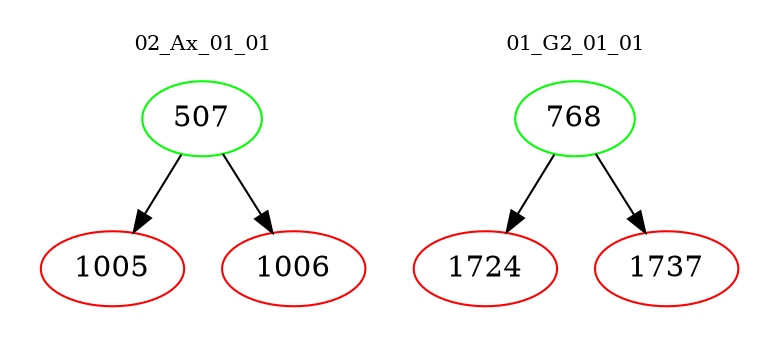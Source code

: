 digraph{
subgraph cluster_0 {
color = white
label = "02_Ax_01_01";
fontsize=10;
T0_507 [label="507", color="green"]
T0_507 -> T0_1005 [color="black"]
T0_1005 [label="1005", color="red"]
T0_507 -> T0_1006 [color="black"]
T0_1006 [label="1006", color="red"]
}
subgraph cluster_1 {
color = white
label = "01_G2_01_01";
fontsize=10;
T1_768 [label="768", color="green"]
T1_768 -> T1_1724 [color="black"]
T1_1724 [label="1724", color="red"]
T1_768 -> T1_1737 [color="black"]
T1_1737 [label="1737", color="red"]
}
}
